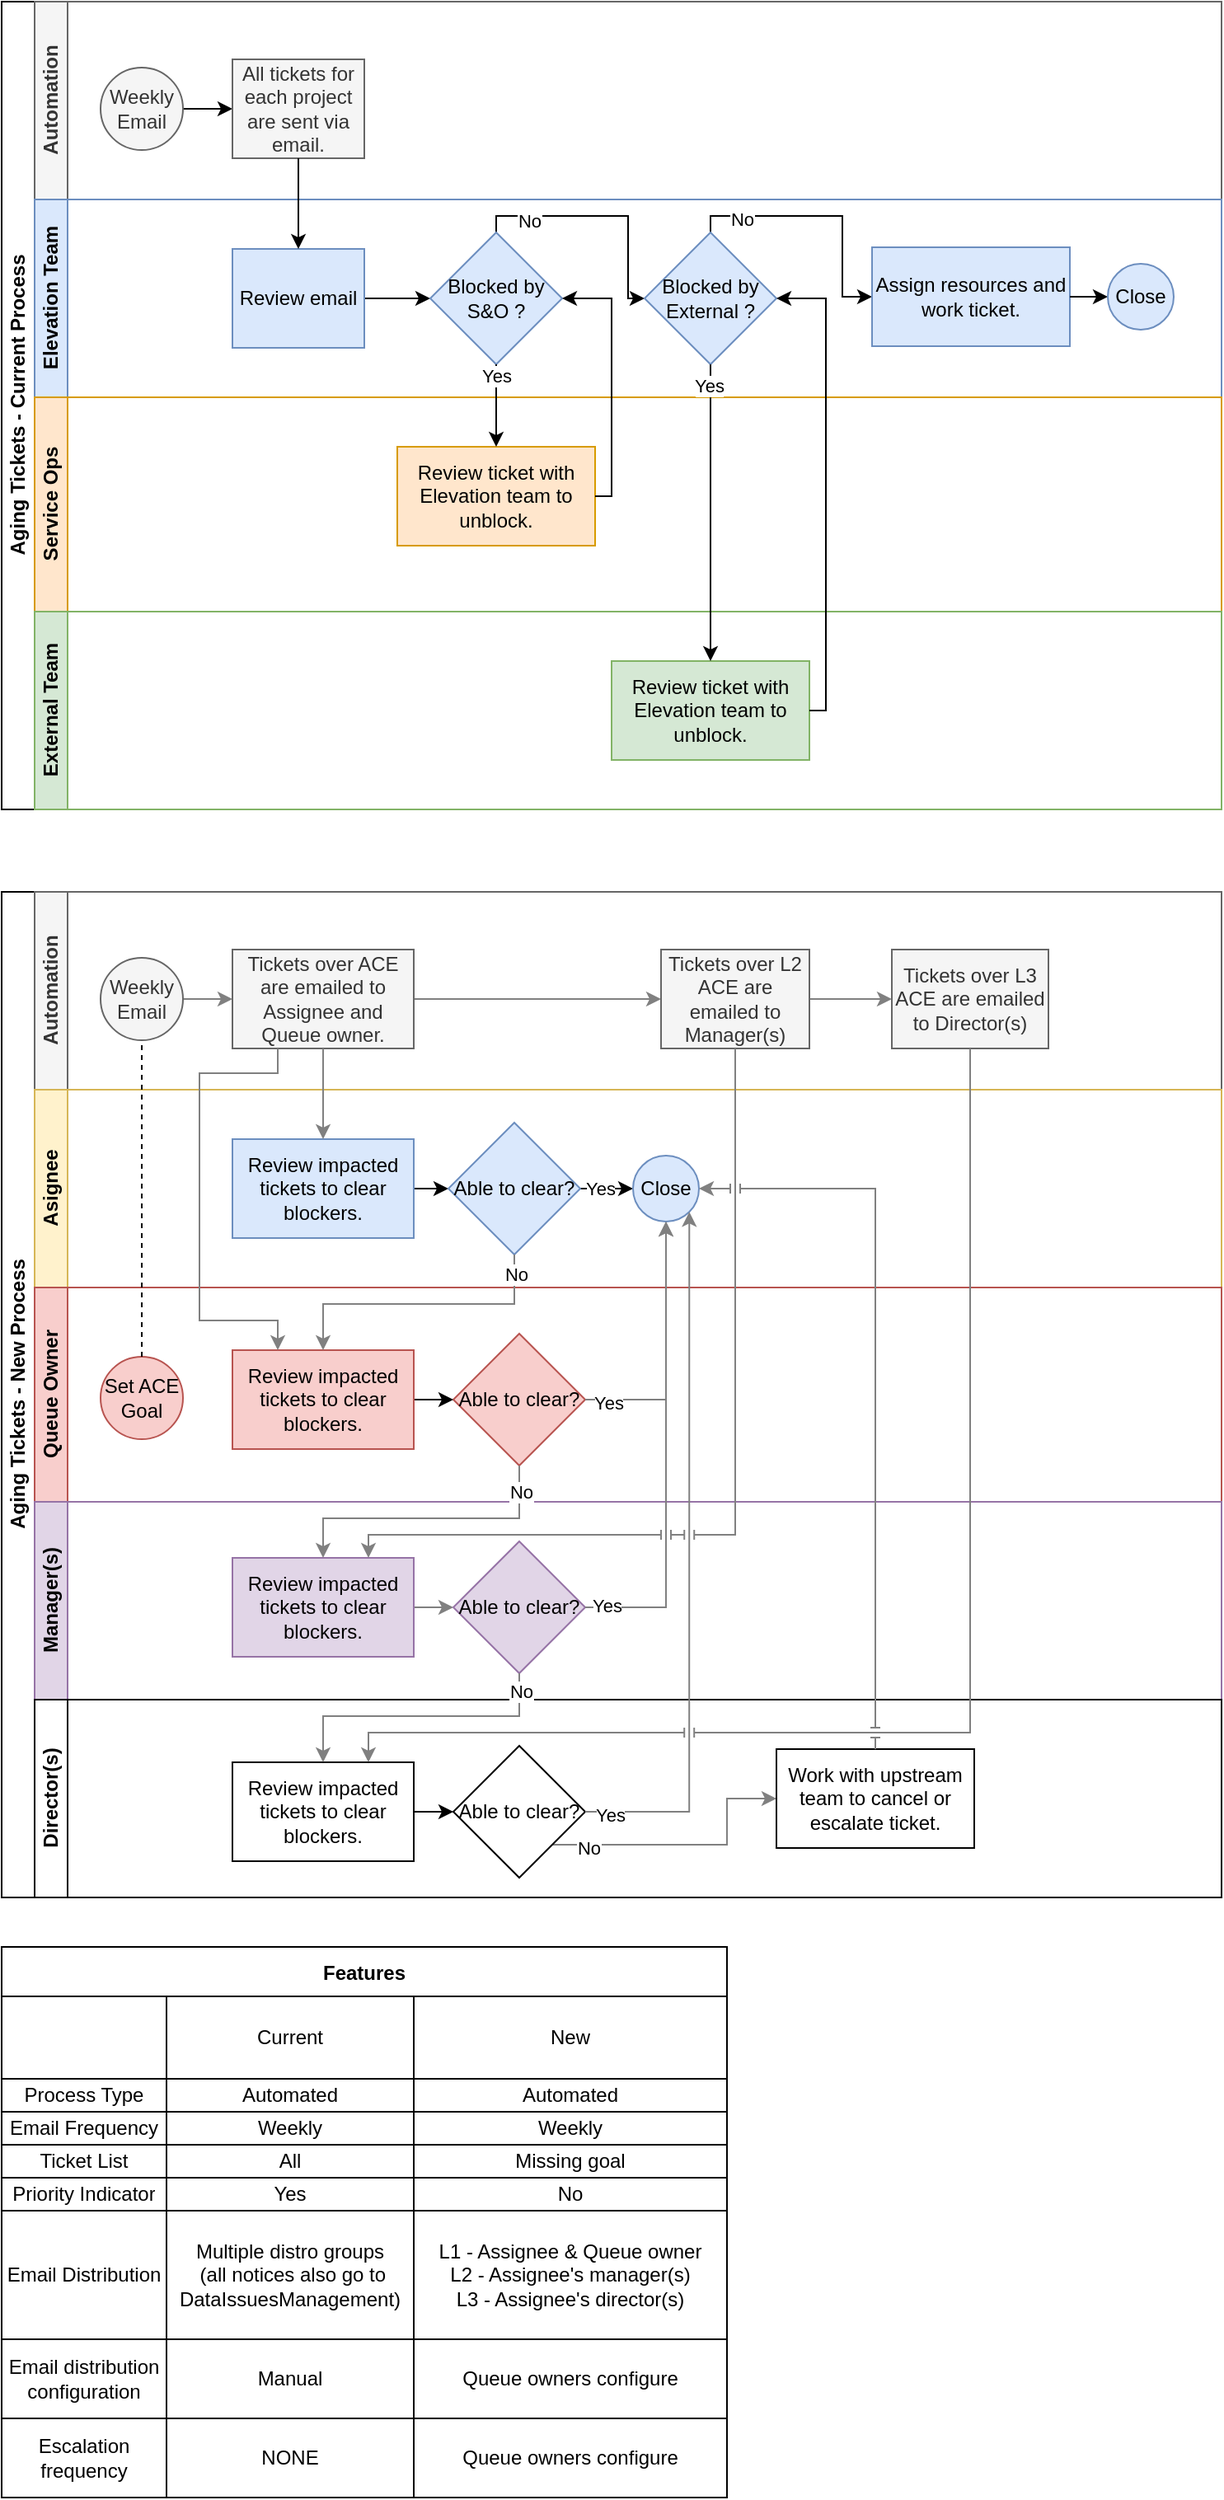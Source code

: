 <mxfile version="20.5.1" type="github">
  <diagram id="prtHgNgQTEPvFCAcTncT" name="Page-1">
    <mxGraphModel dx="1268" dy="829" grid="1" gridSize="10" guides="1" tooltips="1" connect="1" arrows="1" fold="1" page="1" pageScale="1" pageWidth="827" pageHeight="1169" math="0" shadow="0">
      <root>
        <mxCell id="0" />
        <mxCell id="1" parent="0" />
        <mxCell id="dNxyNK7c78bLwvsdeMH5-19" value="Aging Tickets - Current Process" style="swimlane;html=1;childLayout=stackLayout;resizeParent=1;resizeParentMax=0;horizontal=0;startSize=20;horizontalStack=0;" parent="1" vertex="1">
          <mxGeometry x="60" y="60" width="740" height="490" as="geometry" />
        </mxCell>
        <mxCell id="dNxyNK7c78bLwvsdeMH5-20" value="Automation" style="swimlane;html=1;startSize=20;horizontal=0;fillColor=#f5f5f5;fontColor=#333333;strokeColor=#666666;" parent="dNxyNK7c78bLwvsdeMH5-19" vertex="1">
          <mxGeometry x="20" width="720" height="120" as="geometry" />
        </mxCell>
        <mxCell id="dNxyNK7c78bLwvsdeMH5-25" value="" style="edgeStyle=orthogonalEdgeStyle;rounded=0;orthogonalLoop=1;jettySize=auto;html=1;" parent="dNxyNK7c78bLwvsdeMH5-20" source="dNxyNK7c78bLwvsdeMH5-23" target="dNxyNK7c78bLwvsdeMH5-24" edge="1">
          <mxGeometry relative="1" as="geometry" />
        </mxCell>
        <mxCell id="dNxyNK7c78bLwvsdeMH5-23" value="Weekly Email" style="ellipse;whiteSpace=wrap;html=1;fillColor=#f5f5f5;fontColor=#333333;strokeColor=#666666;" parent="dNxyNK7c78bLwvsdeMH5-20" vertex="1">
          <mxGeometry x="40" y="40" width="50" height="50" as="geometry" />
        </mxCell>
        <mxCell id="dNxyNK7c78bLwvsdeMH5-24" value="All tickets for each project are sent via email." style="rounded=0;whiteSpace=wrap;html=1;fontFamily=Helvetica;fontSize=12;fontColor=#333333;align=center;fillColor=#f5f5f5;strokeColor=#666666;" parent="dNxyNK7c78bLwvsdeMH5-20" vertex="1">
          <mxGeometry x="120" y="35" width="80" height="60" as="geometry" />
        </mxCell>
        <mxCell id="dNxyNK7c78bLwvsdeMH5-21" value="Elevation Team" style="swimlane;html=1;startSize=20;horizontal=0;fillColor=#dae8fc;strokeColor=#6c8ebf;" parent="dNxyNK7c78bLwvsdeMH5-19" vertex="1">
          <mxGeometry x="20" y="120" width="720" height="120" as="geometry" />
        </mxCell>
        <mxCell id="dNxyNK7c78bLwvsdeMH5-29" value="" style="edgeStyle=orthogonalEdgeStyle;rounded=0;orthogonalLoop=1;jettySize=auto;html=1;endArrow=classic;endFill=1;" parent="dNxyNK7c78bLwvsdeMH5-21" source="dNxyNK7c78bLwvsdeMH5-26" target="dNxyNK7c78bLwvsdeMH5-28" edge="1">
          <mxGeometry relative="1" as="geometry" />
        </mxCell>
        <mxCell id="dNxyNK7c78bLwvsdeMH5-26" value="Review email" style="rounded=0;whiteSpace=wrap;html=1;fontFamily=Helvetica;fontSize=12;align=center;fillColor=#dae8fc;strokeColor=#6c8ebf;" parent="dNxyNK7c78bLwvsdeMH5-21" vertex="1">
          <mxGeometry x="120" y="30" width="80" height="60" as="geometry" />
        </mxCell>
        <mxCell id="V2aYn66x58N84pKogv1D-10" value="" style="edgeStyle=orthogonalEdgeStyle;rounded=0;orthogonalLoop=1;jettySize=auto;html=1;exitX=0.5;exitY=0;exitDx=0;exitDy=0;entryX=0;entryY=0.5;entryDx=0;entryDy=0;" edge="1" parent="dNxyNK7c78bLwvsdeMH5-21" source="dNxyNK7c78bLwvsdeMH5-28" target="V2aYn66x58N84pKogv1D-9">
          <mxGeometry relative="1" as="geometry">
            <Array as="points">
              <mxPoint x="280" y="10" />
              <mxPoint x="360" y="10" />
              <mxPoint x="360" y="60" />
            </Array>
          </mxGeometry>
        </mxCell>
        <mxCell id="V2aYn66x58N84pKogv1D-11" value="No" style="edgeLabel;html=1;align=center;verticalAlign=middle;resizable=0;points=[];" vertex="1" connectable="0" parent="V2aYn66x58N84pKogv1D-10">
          <mxGeometry x="-0.6" y="-3" relative="1" as="geometry">
            <mxPoint as="offset" />
          </mxGeometry>
        </mxCell>
        <mxCell id="dNxyNK7c78bLwvsdeMH5-28" value="Blocked by S&amp;amp;O ?" style="rhombus;whiteSpace=wrap;html=1;fontFamily=Helvetica;fontSize=12;align=center;fillColor=#dae8fc;strokeColor=#6c8ebf;" parent="dNxyNK7c78bLwvsdeMH5-21" vertex="1">
          <mxGeometry x="240" y="20" width="80" height="80" as="geometry" />
        </mxCell>
        <mxCell id="V2aYn66x58N84pKogv1D-22" value="" style="edgeStyle=orthogonalEdgeStyle;rounded=0;orthogonalLoop=1;jettySize=auto;html=1;exitX=0.5;exitY=0;exitDx=0;exitDy=0;entryX=0;entryY=0.5;entryDx=0;entryDy=0;" edge="1" parent="dNxyNK7c78bLwvsdeMH5-21" source="V2aYn66x58N84pKogv1D-9" target="V2aYn66x58N84pKogv1D-21">
          <mxGeometry relative="1" as="geometry">
            <Array as="points">
              <mxPoint x="410" y="10" />
              <mxPoint x="490" y="10" />
              <mxPoint x="490" y="59" />
            </Array>
          </mxGeometry>
        </mxCell>
        <mxCell id="V2aYn66x58N84pKogv1D-27" value="No" style="edgeLabel;html=1;align=center;verticalAlign=middle;resizable=0;points=[];" vertex="1" connectable="0" parent="V2aYn66x58N84pKogv1D-22">
          <mxGeometry x="-0.64" y="-2" relative="1" as="geometry">
            <mxPoint as="offset" />
          </mxGeometry>
        </mxCell>
        <mxCell id="V2aYn66x58N84pKogv1D-9" value="Blocked by External ?" style="rhombus;whiteSpace=wrap;html=1;fontFamily=Helvetica;fontSize=12;align=center;fillColor=#dae8fc;strokeColor=#6c8ebf;" vertex="1" parent="dNxyNK7c78bLwvsdeMH5-21">
          <mxGeometry x="370" y="20" width="80" height="80" as="geometry" />
        </mxCell>
        <mxCell id="V2aYn66x58N84pKogv1D-21" value="Assign resources and work ticket." style="whiteSpace=wrap;html=1;fillColor=#dae8fc;strokeColor=#6c8ebf;" vertex="1" parent="dNxyNK7c78bLwvsdeMH5-21">
          <mxGeometry x="508" y="29" width="120" height="60" as="geometry" />
        </mxCell>
        <mxCell id="dNxyNK7c78bLwvsdeMH5-22" value="Service Ops" style="swimlane;html=1;startSize=20;horizontal=0;fillColor=#ffe6cc;strokeColor=#d79b00;" parent="dNxyNK7c78bLwvsdeMH5-19" vertex="1">
          <mxGeometry x="20" y="240" width="720" height="130" as="geometry" />
        </mxCell>
        <mxCell id="V2aYn66x58N84pKogv1D-6" value="Review ticket with Elevation team to unblock." style="whiteSpace=wrap;html=1;fillColor=#ffe6cc;strokeColor=#d79b00;" vertex="1" parent="dNxyNK7c78bLwvsdeMH5-22">
          <mxGeometry x="220" y="30" width="120" height="60" as="geometry" />
        </mxCell>
        <mxCell id="V2aYn66x58N84pKogv1D-12" value="External Team" style="swimlane;html=1;startSize=20;horizontal=0;fillColor=#d5e8d4;strokeColor=#82b366;" vertex="1" parent="dNxyNK7c78bLwvsdeMH5-19">
          <mxGeometry x="20" y="370" width="720" height="120" as="geometry" />
        </mxCell>
        <mxCell id="V2aYn66x58N84pKogv1D-14" value="Review ticket with Elevation team to unblock." style="whiteSpace=wrap;html=1;fillColor=#d5e8d4;strokeColor=#82b366;" vertex="1" parent="V2aYn66x58N84pKogv1D-12">
          <mxGeometry x="350" y="30" width="120" height="60" as="geometry" />
        </mxCell>
        <mxCell id="V2aYn66x58N84pKogv1D-7" value="Yes" style="edgeStyle=orthogonalEdgeStyle;rounded=0;orthogonalLoop=1;jettySize=auto;html=1;" edge="1" parent="dNxyNK7c78bLwvsdeMH5-19" source="dNxyNK7c78bLwvsdeMH5-28" target="V2aYn66x58N84pKogv1D-6">
          <mxGeometry x="-0.714" relative="1" as="geometry">
            <mxPoint as="offset" />
          </mxGeometry>
        </mxCell>
        <mxCell id="V2aYn66x58N84pKogv1D-15" value="" style="edgeStyle=orthogonalEdgeStyle;rounded=0;orthogonalLoop=1;jettySize=auto;html=1;" edge="1" parent="dNxyNK7c78bLwvsdeMH5-19" source="V2aYn66x58N84pKogv1D-9" target="V2aYn66x58N84pKogv1D-14">
          <mxGeometry relative="1" as="geometry" />
        </mxCell>
        <mxCell id="V2aYn66x58N84pKogv1D-20" value="Yes" style="edgeLabel;html=1;align=center;verticalAlign=middle;resizable=0;points=[];" vertex="1" connectable="0" parent="V2aYn66x58N84pKogv1D-15">
          <mxGeometry x="-0.861" y="-1" relative="1" as="geometry">
            <mxPoint as="offset" />
          </mxGeometry>
        </mxCell>
        <mxCell id="V2aYn66x58N84pKogv1D-18" style="edgeStyle=orthogonalEdgeStyle;rounded=0;orthogonalLoop=1;jettySize=auto;html=1;entryX=1;entryY=0.5;entryDx=0;entryDy=0;" edge="1" parent="dNxyNK7c78bLwvsdeMH5-19" source="V2aYn66x58N84pKogv1D-14" target="V2aYn66x58N84pKogv1D-9">
          <mxGeometry relative="1" as="geometry">
            <Array as="points">
              <mxPoint x="500" y="430" />
              <mxPoint x="500" y="180" />
            </Array>
          </mxGeometry>
        </mxCell>
        <mxCell id="V2aYn66x58N84pKogv1D-19" style="edgeStyle=orthogonalEdgeStyle;rounded=0;orthogonalLoop=1;jettySize=auto;html=1;entryX=1;entryY=0.5;entryDx=0;entryDy=0;" edge="1" parent="dNxyNK7c78bLwvsdeMH5-19" source="V2aYn66x58N84pKogv1D-6" target="dNxyNK7c78bLwvsdeMH5-28">
          <mxGeometry relative="1" as="geometry">
            <Array as="points">
              <mxPoint x="370" y="300" />
              <mxPoint x="370" y="180" />
            </Array>
          </mxGeometry>
        </mxCell>
        <mxCell id="V2aYn66x58N84pKogv1D-26" style="edgeStyle=orthogonalEdgeStyle;rounded=0;orthogonalLoop=1;jettySize=auto;html=1;entryX=0.5;entryY=0;entryDx=0;entryDy=0;" edge="1" parent="dNxyNK7c78bLwvsdeMH5-19" source="dNxyNK7c78bLwvsdeMH5-24" target="dNxyNK7c78bLwvsdeMH5-26">
          <mxGeometry relative="1" as="geometry" />
        </mxCell>
        <mxCell id="V2aYn66x58N84pKogv1D-24" value="" style="edgeStyle=orthogonalEdgeStyle;rounded=0;orthogonalLoop=1;jettySize=auto;html=1;entryX=0;entryY=0.5;entryDx=0;entryDy=0;" edge="1" parent="1" source="V2aYn66x58N84pKogv1D-21" target="dNxyNK7c78bLwvsdeMH5-32">
          <mxGeometry relative="1" as="geometry">
            <mxPoint x="750" y="230" as="targetPoint" />
          </mxGeometry>
        </mxCell>
        <mxCell id="dNxyNK7c78bLwvsdeMH5-32" value="Close" style="ellipse;whiteSpace=wrap;html=1;fillColor=#dae8fc;strokeColor=#6c8ebf;" parent="1" vertex="1">
          <mxGeometry x="731" y="219" width="40" height="40" as="geometry" />
        </mxCell>
        <mxCell id="V2aYn66x58N84pKogv1D-39" value="Features" style="shape=table;startSize=30;container=1;collapsible=0;childLayout=tableLayout;fontStyle=1;align=center;" vertex="1" parent="1">
          <mxGeometry x="60" y="1240" width="440" height="334" as="geometry" />
        </mxCell>
        <mxCell id="V2aYn66x58N84pKogv1D-40" value="" style="shape=tableRow;horizontal=0;startSize=0;swimlaneHead=0;swimlaneBody=0;top=0;left=0;bottom=0;right=0;collapsible=0;dropTarget=0;fillColor=none;points=[[0,0.5],[1,0.5]];portConstraint=eastwest;" vertex="1" parent="V2aYn66x58N84pKogv1D-39">
          <mxGeometry y="30" width="440" height="50" as="geometry" />
        </mxCell>
        <mxCell id="V2aYn66x58N84pKogv1D-41" value="" style="shape=partialRectangle;html=1;whiteSpace=wrap;connectable=0;fillColor=none;top=0;left=0;bottom=0;right=0;overflow=hidden;" vertex="1" parent="V2aYn66x58N84pKogv1D-40">
          <mxGeometry width="100" height="50" as="geometry">
            <mxRectangle width="100" height="50" as="alternateBounds" />
          </mxGeometry>
        </mxCell>
        <mxCell id="V2aYn66x58N84pKogv1D-42" value="Current" style="shape=partialRectangle;html=1;whiteSpace=wrap;connectable=0;fillColor=none;top=0;left=0;bottom=0;right=0;overflow=hidden;" vertex="1" parent="V2aYn66x58N84pKogv1D-40">
          <mxGeometry x="100" width="150" height="50" as="geometry">
            <mxRectangle width="150" height="50" as="alternateBounds" />
          </mxGeometry>
        </mxCell>
        <mxCell id="V2aYn66x58N84pKogv1D-43" value="New" style="shape=partialRectangle;html=1;whiteSpace=wrap;connectable=0;fillColor=none;top=0;left=0;bottom=0;right=0;overflow=hidden;" vertex="1" parent="V2aYn66x58N84pKogv1D-40">
          <mxGeometry x="250" width="190" height="50" as="geometry">
            <mxRectangle width="190" height="50" as="alternateBounds" />
          </mxGeometry>
        </mxCell>
        <mxCell id="V2aYn66x58N84pKogv1D-70" style="shape=tableRow;horizontal=0;startSize=0;swimlaneHead=0;swimlaneBody=0;top=0;left=0;bottom=0;right=0;collapsible=0;dropTarget=0;fillColor=none;points=[[0,0.5],[1,0.5]];portConstraint=eastwest;" vertex="1" parent="V2aYn66x58N84pKogv1D-39">
          <mxGeometry y="80" width="440" height="20" as="geometry" />
        </mxCell>
        <mxCell id="V2aYn66x58N84pKogv1D-71" value="Process Type" style="shape=partialRectangle;html=1;whiteSpace=wrap;connectable=0;fillColor=none;top=0;left=0;bottom=0;right=0;overflow=hidden;" vertex="1" parent="V2aYn66x58N84pKogv1D-70">
          <mxGeometry width="100" height="20" as="geometry">
            <mxRectangle width="100" height="20" as="alternateBounds" />
          </mxGeometry>
        </mxCell>
        <mxCell id="V2aYn66x58N84pKogv1D-72" value="Automated" style="shape=partialRectangle;html=1;whiteSpace=wrap;connectable=0;fillColor=none;top=0;left=0;bottom=0;right=0;overflow=hidden;" vertex="1" parent="V2aYn66x58N84pKogv1D-70">
          <mxGeometry x="100" width="150" height="20" as="geometry">
            <mxRectangle width="150" height="20" as="alternateBounds" />
          </mxGeometry>
        </mxCell>
        <mxCell id="V2aYn66x58N84pKogv1D-73" value="Automated" style="shape=partialRectangle;html=1;whiteSpace=wrap;connectable=0;fillColor=none;top=0;left=0;bottom=0;right=0;overflow=hidden;" vertex="1" parent="V2aYn66x58N84pKogv1D-70">
          <mxGeometry x="250" width="190" height="20" as="geometry">
            <mxRectangle width="190" height="20" as="alternateBounds" />
          </mxGeometry>
        </mxCell>
        <mxCell id="V2aYn66x58N84pKogv1D-44" value="" style="shape=tableRow;horizontal=0;startSize=0;swimlaneHead=0;swimlaneBody=0;top=0;left=0;bottom=0;right=0;collapsible=0;dropTarget=0;fillColor=none;points=[[0,0.5],[1,0.5]];portConstraint=eastwest;" vertex="1" parent="V2aYn66x58N84pKogv1D-39">
          <mxGeometry y="100" width="440" height="20" as="geometry" />
        </mxCell>
        <mxCell id="V2aYn66x58N84pKogv1D-45" value="Email Frequency" style="shape=partialRectangle;html=1;whiteSpace=wrap;connectable=0;fillColor=none;top=0;left=0;bottom=0;right=0;overflow=hidden;" vertex="1" parent="V2aYn66x58N84pKogv1D-44">
          <mxGeometry width="100" height="20" as="geometry">
            <mxRectangle width="100" height="20" as="alternateBounds" />
          </mxGeometry>
        </mxCell>
        <mxCell id="V2aYn66x58N84pKogv1D-46" value="Weekly" style="shape=partialRectangle;html=1;whiteSpace=wrap;connectable=0;fillColor=none;top=0;left=0;bottom=0;right=0;overflow=hidden;" vertex="1" parent="V2aYn66x58N84pKogv1D-44">
          <mxGeometry x="100" width="150" height="20" as="geometry">
            <mxRectangle width="150" height="20" as="alternateBounds" />
          </mxGeometry>
        </mxCell>
        <mxCell id="V2aYn66x58N84pKogv1D-47" value="Weekly" style="shape=partialRectangle;html=1;whiteSpace=wrap;connectable=0;fillColor=none;top=0;left=0;bottom=0;right=0;overflow=hidden;" vertex="1" parent="V2aYn66x58N84pKogv1D-44">
          <mxGeometry x="250" width="190" height="20" as="geometry">
            <mxRectangle width="190" height="20" as="alternateBounds" />
          </mxGeometry>
        </mxCell>
        <mxCell id="V2aYn66x58N84pKogv1D-66" style="shape=tableRow;horizontal=0;startSize=0;swimlaneHead=0;swimlaneBody=0;top=0;left=0;bottom=0;right=0;collapsible=0;dropTarget=0;fillColor=none;points=[[0,0.5],[1,0.5]];portConstraint=eastwest;" vertex="1" parent="V2aYn66x58N84pKogv1D-39">
          <mxGeometry y="120" width="440" height="20" as="geometry" />
        </mxCell>
        <mxCell id="V2aYn66x58N84pKogv1D-67" value="Ticket List" style="shape=partialRectangle;html=1;whiteSpace=wrap;connectable=0;fillColor=none;top=0;left=0;bottom=0;right=0;overflow=hidden;" vertex="1" parent="V2aYn66x58N84pKogv1D-66">
          <mxGeometry width="100" height="20" as="geometry">
            <mxRectangle width="100" height="20" as="alternateBounds" />
          </mxGeometry>
        </mxCell>
        <mxCell id="V2aYn66x58N84pKogv1D-68" value="All" style="shape=partialRectangle;html=1;whiteSpace=wrap;connectable=0;fillColor=none;top=0;left=0;bottom=0;right=0;overflow=hidden;" vertex="1" parent="V2aYn66x58N84pKogv1D-66">
          <mxGeometry x="100" width="150" height="20" as="geometry">
            <mxRectangle width="150" height="20" as="alternateBounds" />
          </mxGeometry>
        </mxCell>
        <mxCell id="V2aYn66x58N84pKogv1D-69" value="Missing goal" style="shape=partialRectangle;html=1;whiteSpace=wrap;connectable=0;fillColor=none;top=0;left=0;bottom=0;right=0;overflow=hidden;" vertex="1" parent="V2aYn66x58N84pKogv1D-66">
          <mxGeometry x="250" width="190" height="20" as="geometry">
            <mxRectangle width="190" height="20" as="alternateBounds" />
          </mxGeometry>
        </mxCell>
        <mxCell id="V2aYn66x58N84pKogv1D-48" value="" style="shape=tableRow;horizontal=0;startSize=0;swimlaneHead=0;swimlaneBody=0;top=0;left=0;bottom=0;right=0;collapsible=0;dropTarget=0;fillColor=none;points=[[0,0.5],[1,0.5]];portConstraint=eastwest;" vertex="1" parent="V2aYn66x58N84pKogv1D-39">
          <mxGeometry y="140" width="440" height="20" as="geometry" />
        </mxCell>
        <mxCell id="V2aYn66x58N84pKogv1D-49" value="Priority Indicator" style="shape=partialRectangle;html=1;whiteSpace=wrap;connectable=0;fillColor=none;top=0;left=0;bottom=0;right=0;overflow=hidden;" vertex="1" parent="V2aYn66x58N84pKogv1D-48">
          <mxGeometry width="100" height="20" as="geometry">
            <mxRectangle width="100" height="20" as="alternateBounds" />
          </mxGeometry>
        </mxCell>
        <mxCell id="V2aYn66x58N84pKogv1D-50" value="Yes" style="shape=partialRectangle;html=1;whiteSpace=wrap;connectable=0;fillColor=none;top=0;left=0;bottom=0;right=0;overflow=hidden;" vertex="1" parent="V2aYn66x58N84pKogv1D-48">
          <mxGeometry x="100" width="150" height="20" as="geometry">
            <mxRectangle width="150" height="20" as="alternateBounds" />
          </mxGeometry>
        </mxCell>
        <mxCell id="V2aYn66x58N84pKogv1D-51" value="No" style="shape=partialRectangle;html=1;whiteSpace=wrap;connectable=0;fillColor=none;top=0;left=0;bottom=0;right=0;overflow=hidden;" vertex="1" parent="V2aYn66x58N84pKogv1D-48">
          <mxGeometry x="250" width="190" height="20" as="geometry">
            <mxRectangle width="190" height="20" as="alternateBounds" />
          </mxGeometry>
        </mxCell>
        <mxCell id="V2aYn66x58N84pKogv1D-74" style="shape=tableRow;horizontal=0;startSize=0;swimlaneHead=0;swimlaneBody=0;top=0;left=0;bottom=0;right=0;collapsible=0;dropTarget=0;fillColor=none;points=[[0,0.5],[1,0.5]];portConstraint=eastwest;" vertex="1" parent="V2aYn66x58N84pKogv1D-39">
          <mxGeometry y="160" width="440" height="78" as="geometry" />
        </mxCell>
        <mxCell id="V2aYn66x58N84pKogv1D-75" value="Email Distribution" style="shape=partialRectangle;html=1;whiteSpace=wrap;connectable=0;fillColor=none;top=0;left=0;bottom=0;right=0;overflow=hidden;" vertex="1" parent="V2aYn66x58N84pKogv1D-74">
          <mxGeometry width="100" height="78" as="geometry">
            <mxRectangle width="100" height="78" as="alternateBounds" />
          </mxGeometry>
        </mxCell>
        <mxCell id="V2aYn66x58N84pKogv1D-76" value="Multiple distro groups&lt;br&gt;&amp;nbsp;(all notices also go to DataIssuesManagement)" style="shape=partialRectangle;html=1;whiteSpace=wrap;connectable=0;fillColor=none;top=0;left=0;bottom=0;right=0;overflow=hidden;" vertex="1" parent="V2aYn66x58N84pKogv1D-74">
          <mxGeometry x="100" width="150" height="78" as="geometry">
            <mxRectangle width="150" height="78" as="alternateBounds" />
          </mxGeometry>
        </mxCell>
        <mxCell id="V2aYn66x58N84pKogv1D-77" value="L1 - Assignee &amp;amp; Queue owner&lt;br&gt;L2 - Assignee&#39;s manager(s)&lt;br&gt;L3 - Assignee&#39;s director(s)" style="shape=partialRectangle;html=1;whiteSpace=wrap;connectable=0;fillColor=none;top=0;left=0;bottom=0;right=0;overflow=hidden;" vertex="1" parent="V2aYn66x58N84pKogv1D-74">
          <mxGeometry x="250" width="190" height="78" as="geometry">
            <mxRectangle width="190" height="78" as="alternateBounds" />
          </mxGeometry>
        </mxCell>
        <mxCell id="V2aYn66x58N84pKogv1D-78" style="shape=tableRow;horizontal=0;startSize=0;swimlaneHead=0;swimlaneBody=0;top=0;left=0;bottom=0;right=0;collapsible=0;dropTarget=0;fillColor=none;points=[[0,0.5],[1,0.5]];portConstraint=eastwest;" vertex="1" parent="V2aYn66x58N84pKogv1D-39">
          <mxGeometry y="238" width="440" height="48" as="geometry" />
        </mxCell>
        <mxCell id="V2aYn66x58N84pKogv1D-79" value="Email distribution configuration" style="shape=partialRectangle;html=1;whiteSpace=wrap;connectable=0;fillColor=none;top=0;left=0;bottom=0;right=0;overflow=hidden;" vertex="1" parent="V2aYn66x58N84pKogv1D-78">
          <mxGeometry width="100" height="48" as="geometry">
            <mxRectangle width="100" height="48" as="alternateBounds" />
          </mxGeometry>
        </mxCell>
        <mxCell id="V2aYn66x58N84pKogv1D-80" value="Manual" style="shape=partialRectangle;html=1;whiteSpace=wrap;connectable=0;fillColor=none;top=0;left=0;bottom=0;right=0;overflow=hidden;" vertex="1" parent="V2aYn66x58N84pKogv1D-78">
          <mxGeometry x="100" width="150" height="48" as="geometry">
            <mxRectangle width="150" height="48" as="alternateBounds" />
          </mxGeometry>
        </mxCell>
        <mxCell id="V2aYn66x58N84pKogv1D-81" value="Queue owners configure" style="shape=partialRectangle;html=1;whiteSpace=wrap;connectable=0;fillColor=none;top=0;left=0;bottom=0;right=0;overflow=hidden;" vertex="1" parent="V2aYn66x58N84pKogv1D-78">
          <mxGeometry x="250" width="190" height="48" as="geometry">
            <mxRectangle width="190" height="48" as="alternateBounds" />
          </mxGeometry>
        </mxCell>
        <mxCell id="V2aYn66x58N84pKogv1D-161" style="shape=tableRow;horizontal=0;startSize=0;swimlaneHead=0;swimlaneBody=0;top=0;left=0;bottom=0;right=0;collapsible=0;dropTarget=0;fillColor=none;points=[[0,0.5],[1,0.5]];portConstraint=eastwest;" vertex="1" parent="V2aYn66x58N84pKogv1D-39">
          <mxGeometry y="286" width="440" height="48" as="geometry" />
        </mxCell>
        <mxCell id="V2aYn66x58N84pKogv1D-162" value="Escalation frequency" style="shape=partialRectangle;html=1;whiteSpace=wrap;connectable=0;fillColor=none;top=0;left=0;bottom=0;right=0;overflow=hidden;" vertex="1" parent="V2aYn66x58N84pKogv1D-161">
          <mxGeometry width="100" height="48" as="geometry">
            <mxRectangle width="100" height="48" as="alternateBounds" />
          </mxGeometry>
        </mxCell>
        <mxCell id="V2aYn66x58N84pKogv1D-163" value="NONE" style="shape=partialRectangle;html=1;whiteSpace=wrap;connectable=0;fillColor=none;top=0;left=0;bottom=0;right=0;overflow=hidden;" vertex="1" parent="V2aYn66x58N84pKogv1D-161">
          <mxGeometry x="100" width="150" height="48" as="geometry">
            <mxRectangle width="150" height="48" as="alternateBounds" />
          </mxGeometry>
        </mxCell>
        <mxCell id="V2aYn66x58N84pKogv1D-164" value="Queue owners configure" style="shape=partialRectangle;html=1;whiteSpace=wrap;connectable=0;fillColor=none;top=0;left=0;bottom=0;right=0;overflow=hidden;" vertex="1" parent="V2aYn66x58N84pKogv1D-161">
          <mxGeometry x="250" width="190" height="48" as="geometry">
            <mxRectangle width="190" height="48" as="alternateBounds" />
          </mxGeometry>
        </mxCell>
        <mxCell id="V2aYn66x58N84pKogv1D-82" value="Aging Tickets - New Process" style="swimlane;html=1;childLayout=stackLayout;resizeParent=1;resizeParentMax=0;horizontal=0;startSize=20;horizontalStack=0;" vertex="1" parent="1">
          <mxGeometry x="60" y="600" width="740" height="610" as="geometry" />
        </mxCell>
        <mxCell id="V2aYn66x58N84pKogv1D-83" value="Automation" style="swimlane;html=1;startSize=20;horizontal=0;fillColor=#f5f5f5;fontColor=#333333;strokeColor=#666666;" vertex="1" parent="V2aYn66x58N84pKogv1D-82">
          <mxGeometry x="20" width="720" height="120" as="geometry" />
        </mxCell>
        <mxCell id="V2aYn66x58N84pKogv1D-84" value="" style="edgeStyle=orthogonalEdgeStyle;rounded=0;orthogonalLoop=1;jettySize=auto;html=1;strokeColor=#808080;" edge="1" parent="V2aYn66x58N84pKogv1D-83" source="V2aYn66x58N84pKogv1D-85" target="V2aYn66x58N84pKogv1D-86">
          <mxGeometry relative="1" as="geometry" />
        </mxCell>
        <mxCell id="V2aYn66x58N84pKogv1D-85" value="Weekly Email" style="ellipse;whiteSpace=wrap;html=1;fillColor=#f5f5f5;fontColor=#333333;strokeColor=#666666;" vertex="1" parent="V2aYn66x58N84pKogv1D-83">
          <mxGeometry x="40" y="40" width="50" height="50" as="geometry" />
        </mxCell>
        <mxCell id="V2aYn66x58N84pKogv1D-114" value="" style="edgeStyle=orthogonalEdgeStyle;rounded=0;orthogonalLoop=1;jettySize=auto;html=1;endArrow=classic;endFill=1;strokeColor=#808080;" edge="1" parent="V2aYn66x58N84pKogv1D-83" source="V2aYn66x58N84pKogv1D-86" target="V2aYn66x58N84pKogv1D-113">
          <mxGeometry relative="1" as="geometry" />
        </mxCell>
        <mxCell id="V2aYn66x58N84pKogv1D-86" value="Tickets over ACE are emailed to Assignee and Queue owner." style="rounded=0;whiteSpace=wrap;html=1;fontFamily=Helvetica;fontSize=12;fontColor=#333333;align=center;fillColor=#f5f5f5;strokeColor=#666666;" vertex="1" parent="V2aYn66x58N84pKogv1D-83">
          <mxGeometry x="120" y="35" width="110" height="60" as="geometry" />
        </mxCell>
        <mxCell id="V2aYn66x58N84pKogv1D-116" value="" style="edgeStyle=orthogonalEdgeStyle;rounded=0;orthogonalLoop=1;jettySize=auto;html=1;endArrow=classic;endFill=1;strokeColor=#808080;" edge="1" parent="V2aYn66x58N84pKogv1D-83" source="V2aYn66x58N84pKogv1D-113" target="V2aYn66x58N84pKogv1D-115">
          <mxGeometry relative="1" as="geometry" />
        </mxCell>
        <mxCell id="V2aYn66x58N84pKogv1D-113" value="Tickets over L2 ACE are emailed to Manager(s)" style="whiteSpace=wrap;html=1;fillColor=#f5f5f5;strokeColor=#666666;fontColor=#333333;rounded=0;" vertex="1" parent="V2aYn66x58N84pKogv1D-83">
          <mxGeometry x="380" y="35" width="90" height="60" as="geometry" />
        </mxCell>
        <mxCell id="V2aYn66x58N84pKogv1D-115" value="Tickets over L3 ACE are emailed to Director(s)" style="whiteSpace=wrap;html=1;fillColor=#f5f5f5;strokeColor=#666666;fontColor=#333333;rounded=0;" vertex="1" parent="V2aYn66x58N84pKogv1D-83">
          <mxGeometry x="520" y="35" width="95" height="60" as="geometry" />
        </mxCell>
        <mxCell id="V2aYn66x58N84pKogv1D-87" value="Asignee" style="swimlane;html=1;startSize=20;horizontal=0;fillColor=#fff2cc;strokeColor=#d6b656;" vertex="1" parent="V2aYn66x58N84pKogv1D-82">
          <mxGeometry x="20" y="120" width="720" height="120" as="geometry" />
        </mxCell>
        <mxCell id="V2aYn66x58N84pKogv1D-88" value="" style="edgeStyle=orthogonalEdgeStyle;rounded=0;orthogonalLoop=1;jettySize=auto;html=1;endArrow=classic;endFill=1;" edge="1" parent="V2aYn66x58N84pKogv1D-87" source="V2aYn66x58N84pKogv1D-89" target="V2aYn66x58N84pKogv1D-92">
          <mxGeometry relative="1" as="geometry" />
        </mxCell>
        <mxCell id="V2aYn66x58N84pKogv1D-89" value="Review impacted tickets to clear blockers." style="rounded=0;whiteSpace=wrap;html=1;fontFamily=Helvetica;fontSize=12;align=center;fillColor=#dae8fc;strokeColor=#6c8ebf;" vertex="1" parent="V2aYn66x58N84pKogv1D-87">
          <mxGeometry x="120" y="30" width="110" height="60" as="geometry" />
        </mxCell>
        <mxCell id="V2aYn66x58N84pKogv1D-117" value="Yes" style="edgeStyle=orthogonalEdgeStyle;rounded=0;orthogonalLoop=1;jettySize=auto;html=1;endArrow=classic;endFill=1;entryX=0;entryY=0.5;entryDx=0;entryDy=0;" edge="1" parent="V2aYn66x58N84pKogv1D-87" source="V2aYn66x58N84pKogv1D-92" target="V2aYn66x58N84pKogv1D-118">
          <mxGeometry x="-0.5" relative="1" as="geometry">
            <mxPoint x="370" y="60" as="targetPoint" />
            <mxPoint as="offset" />
          </mxGeometry>
        </mxCell>
        <mxCell id="V2aYn66x58N84pKogv1D-92" value="Able to clear?" style="rhombus;whiteSpace=wrap;html=1;fontFamily=Helvetica;fontSize=12;align=center;fillColor=#dae8fc;strokeColor=#6c8ebf;" vertex="1" parent="V2aYn66x58N84pKogv1D-87">
          <mxGeometry x="251" y="20" width="80" height="80" as="geometry" />
        </mxCell>
        <mxCell id="V2aYn66x58N84pKogv1D-118" value="Close" style="ellipse;whiteSpace=wrap;html=1;fillColor=#dae8fc;strokeColor=#6c8ebf;" vertex="1" parent="V2aYn66x58N84pKogv1D-87">
          <mxGeometry x="363" y="40" width="40" height="40" as="geometry" />
        </mxCell>
        <mxCell id="V2aYn66x58N84pKogv1D-97" value="Queue Owner" style="swimlane;html=1;startSize=20;horizontal=0;fillColor=#f8cecc;strokeColor=#b85450;" vertex="1" parent="V2aYn66x58N84pKogv1D-82">
          <mxGeometry x="20" y="240" width="720" height="130" as="geometry" />
        </mxCell>
        <mxCell id="V2aYn66x58N84pKogv1D-111" value="Set ACE Goal" style="ellipse;whiteSpace=wrap;html=1;fillColor=#f8cecc;strokeColor=#b85450;" vertex="1" parent="V2aYn66x58N84pKogv1D-97">
          <mxGeometry x="40" y="42" width="50" height="50" as="geometry" />
        </mxCell>
        <mxCell id="V2aYn66x58N84pKogv1D-121" value="Able to clear?" style="rhombus;whiteSpace=wrap;html=1;fontFamily=Helvetica;fontSize=12;align=center;fillColor=#f8cecc;strokeColor=#b85450;" vertex="1" parent="V2aYn66x58N84pKogv1D-97">
          <mxGeometry x="254" y="28" width="80" height="80" as="geometry" />
        </mxCell>
        <mxCell id="V2aYn66x58N84pKogv1D-133" value="" style="edgeStyle=orthogonalEdgeStyle;rounded=0;jumpStyle=line;orthogonalLoop=1;jettySize=auto;html=1;endArrow=classic;endFill=1;" edge="1" parent="V2aYn66x58N84pKogv1D-97" source="V2aYn66x58N84pKogv1D-128" target="V2aYn66x58N84pKogv1D-121">
          <mxGeometry relative="1" as="geometry" />
        </mxCell>
        <mxCell id="V2aYn66x58N84pKogv1D-128" value="Review impacted tickets to clear blockers." style="rounded=0;whiteSpace=wrap;html=1;fontFamily=Helvetica;fontSize=12;align=center;fillColor=#f8cecc;strokeColor=#b85450;" vertex="1" parent="V2aYn66x58N84pKogv1D-97">
          <mxGeometry x="120" y="38" width="110" height="60" as="geometry" />
        </mxCell>
        <mxCell id="V2aYn66x58N84pKogv1D-99" value="Manager(s)" style="swimlane;html=1;startSize=20;horizontal=0;fillColor=#e1d5e7;strokeColor=#9673a6;" vertex="1" parent="V2aYn66x58N84pKogv1D-82">
          <mxGeometry x="20" y="370" width="720" height="120" as="geometry" />
        </mxCell>
        <mxCell id="V2aYn66x58N84pKogv1D-140" value="" style="edgeStyle=orthogonalEdgeStyle;rounded=0;jumpStyle=line;orthogonalLoop=1;jettySize=auto;html=1;endArrow=classic;endFill=1;strokeColor=#808080;" edge="1" parent="V2aYn66x58N84pKogv1D-99" source="V2aYn66x58N84pKogv1D-136" target="V2aYn66x58N84pKogv1D-137">
          <mxGeometry relative="1" as="geometry" />
        </mxCell>
        <mxCell id="V2aYn66x58N84pKogv1D-136" value="Review impacted tickets to clear blockers." style="rounded=0;whiteSpace=wrap;html=1;fontFamily=Helvetica;fontSize=12;align=center;fillColor=#e1d5e7;strokeColor=#9673a6;" vertex="1" parent="V2aYn66x58N84pKogv1D-99">
          <mxGeometry x="120" y="34" width="110" height="60" as="geometry" />
        </mxCell>
        <mxCell id="V2aYn66x58N84pKogv1D-137" value="Able to clear?" style="rhombus;whiteSpace=wrap;html=1;fontFamily=Helvetica;fontSize=12;align=center;fillColor=#e1d5e7;strokeColor=#9673a6;" vertex="1" parent="V2aYn66x58N84pKogv1D-99">
          <mxGeometry x="254" y="24" width="80" height="80" as="geometry" />
        </mxCell>
        <mxCell id="V2aYn66x58N84pKogv1D-107" value="Director(s)" style="swimlane;html=1;startSize=20;horizontal=0;" vertex="1" parent="V2aYn66x58N84pKogv1D-82">
          <mxGeometry x="20" y="490" width="720" height="120" as="geometry" />
        </mxCell>
        <mxCell id="V2aYn66x58N84pKogv1D-148" value="" style="edgeStyle=orthogonalEdgeStyle;rounded=0;jumpStyle=line;orthogonalLoop=1;jettySize=auto;html=1;endArrow=classic;endFill=1;" edge="1" parent="V2aYn66x58N84pKogv1D-107" source="V2aYn66x58N84pKogv1D-143" target="V2aYn66x58N84pKogv1D-144">
          <mxGeometry relative="1" as="geometry" />
        </mxCell>
        <mxCell id="V2aYn66x58N84pKogv1D-143" value="Review impacted tickets to clear blockers." style="rounded=0;whiteSpace=wrap;html=1;fontFamily=Helvetica;fontSize=12;align=center;" vertex="1" parent="V2aYn66x58N84pKogv1D-107">
          <mxGeometry x="120" y="38" width="110" height="60" as="geometry" />
        </mxCell>
        <mxCell id="V2aYn66x58N84pKogv1D-158" style="edgeStyle=orthogonalEdgeStyle;rounded=0;jumpStyle=line;orthogonalLoop=1;jettySize=auto;html=1;exitX=1;exitY=1;exitDx=0;exitDy=0;entryX=0;entryY=0.5;entryDx=0;entryDy=0;endArrow=classic;endFill=1;strokeColor=#808080;" edge="1" parent="V2aYn66x58N84pKogv1D-107" source="V2aYn66x58N84pKogv1D-144" target="V2aYn66x58N84pKogv1D-156">
          <mxGeometry relative="1" as="geometry">
            <Array as="points">
              <mxPoint x="420" y="88" />
              <mxPoint x="420" y="60" />
            </Array>
          </mxGeometry>
        </mxCell>
        <mxCell id="V2aYn66x58N84pKogv1D-159" value="No" style="edgeLabel;html=1;align=center;verticalAlign=middle;resizable=0;points=[];" vertex="1" connectable="0" parent="V2aYn66x58N84pKogv1D-158">
          <mxGeometry x="-0.739" y="-2" relative="1" as="geometry">
            <mxPoint as="offset" />
          </mxGeometry>
        </mxCell>
        <mxCell id="V2aYn66x58N84pKogv1D-144" value="Able to clear?" style="rhombus;whiteSpace=wrap;html=1;fontFamily=Helvetica;fontSize=12;align=center;" vertex="1" parent="V2aYn66x58N84pKogv1D-107">
          <mxGeometry x="254" y="28" width="80" height="80" as="geometry" />
        </mxCell>
        <mxCell id="V2aYn66x58N84pKogv1D-156" value="Work with upstream team to cancel or escalate ticket." style="whiteSpace=wrap;html=1;" vertex="1" parent="V2aYn66x58N84pKogv1D-107">
          <mxGeometry x="450" y="30" width="120" height="60" as="geometry" />
        </mxCell>
        <mxCell id="V2aYn66x58N84pKogv1D-106" style="edgeStyle=orthogonalEdgeStyle;rounded=0;orthogonalLoop=1;jettySize=auto;html=1;entryX=0.5;entryY=0;entryDx=0;entryDy=0;strokeColor=#808080;" edge="1" parent="V2aYn66x58N84pKogv1D-82" source="V2aYn66x58N84pKogv1D-86" target="V2aYn66x58N84pKogv1D-89">
          <mxGeometry relative="1" as="geometry" />
        </mxCell>
        <mxCell id="V2aYn66x58N84pKogv1D-112" style="edgeStyle=orthogonalEdgeStyle;rounded=0;orthogonalLoop=1;jettySize=auto;html=1;dashed=1;endArrow=none;endFill=0;" edge="1" parent="V2aYn66x58N84pKogv1D-82" source="V2aYn66x58N84pKogv1D-111" target="V2aYn66x58N84pKogv1D-85">
          <mxGeometry relative="1" as="geometry" />
        </mxCell>
        <mxCell id="V2aYn66x58N84pKogv1D-129" style="edgeStyle=orthogonalEdgeStyle;rounded=0;jumpStyle=line;orthogonalLoop=1;jettySize=auto;html=1;entryX=0.5;entryY=0;entryDx=0;entryDy=0;endArrow=classic;endFill=1;strokeColor=#808080;" edge="1" parent="V2aYn66x58N84pKogv1D-82" source="V2aYn66x58N84pKogv1D-92" target="V2aYn66x58N84pKogv1D-128">
          <mxGeometry relative="1" as="geometry">
            <Array as="points">
              <mxPoint x="311" y="250" />
              <mxPoint x="195" y="250" />
            </Array>
          </mxGeometry>
        </mxCell>
        <mxCell id="V2aYn66x58N84pKogv1D-130" value="No" style="edgeLabel;html=1;align=center;verticalAlign=middle;resizable=0;points=[];" vertex="1" connectable="0" parent="V2aYn66x58N84pKogv1D-129">
          <mxGeometry x="-0.865" y="1" relative="1" as="geometry">
            <mxPoint as="offset" />
          </mxGeometry>
        </mxCell>
        <mxCell id="V2aYn66x58N84pKogv1D-132" style="edgeStyle=orthogonalEdgeStyle;rounded=0;jumpStyle=line;orthogonalLoop=1;jettySize=auto;html=1;exitX=0.25;exitY=1;exitDx=0;exitDy=0;entryX=0.25;entryY=0;entryDx=0;entryDy=0;endArrow=classic;endFill=1;strokeColor=#808080;" edge="1" parent="V2aYn66x58N84pKogv1D-82" source="V2aYn66x58N84pKogv1D-86" target="V2aYn66x58N84pKogv1D-128">
          <mxGeometry relative="1" as="geometry">
            <Array as="points">
              <mxPoint x="167" y="110" />
              <mxPoint x="120" y="110" />
              <mxPoint x="120" y="260" />
              <mxPoint x="167" y="260" />
            </Array>
          </mxGeometry>
        </mxCell>
        <mxCell id="V2aYn66x58N84pKogv1D-134" style="edgeStyle=orthogonalEdgeStyle;rounded=0;jumpStyle=line;orthogonalLoop=1;jettySize=auto;html=1;exitX=1;exitY=0.5;exitDx=0;exitDy=0;entryX=0.5;entryY=1;entryDx=0;entryDy=0;endArrow=classic;endFill=1;strokeColor=#808080;" edge="1" parent="V2aYn66x58N84pKogv1D-82" source="V2aYn66x58N84pKogv1D-121" target="V2aYn66x58N84pKogv1D-118">
          <mxGeometry relative="1" as="geometry" />
        </mxCell>
        <mxCell id="V2aYn66x58N84pKogv1D-135" value="Yes" style="edgeLabel;html=1;align=center;verticalAlign=middle;resizable=0;points=[];" vertex="1" connectable="0" parent="V2aYn66x58N84pKogv1D-134">
          <mxGeometry x="-0.826" y="-2" relative="1" as="geometry">
            <mxPoint as="offset" />
          </mxGeometry>
        </mxCell>
        <mxCell id="V2aYn66x58N84pKogv1D-138" style="edgeStyle=orthogonalEdgeStyle;rounded=0;jumpStyle=line;orthogonalLoop=1;jettySize=auto;html=1;entryX=0.5;entryY=0;entryDx=0;entryDy=0;endArrow=classic;endFill=1;strokeColor=#808080;" edge="1" parent="V2aYn66x58N84pKogv1D-82" source="V2aYn66x58N84pKogv1D-121" target="V2aYn66x58N84pKogv1D-136">
          <mxGeometry relative="1" as="geometry">
            <Array as="points">
              <mxPoint x="314" y="380" />
              <mxPoint x="195" y="380" />
            </Array>
          </mxGeometry>
        </mxCell>
        <mxCell id="V2aYn66x58N84pKogv1D-139" value="No" style="edgeLabel;html=1;align=center;verticalAlign=middle;resizable=0;points=[];" vertex="1" connectable="0" parent="V2aYn66x58N84pKogv1D-138">
          <mxGeometry x="-0.824" y="1" relative="1" as="geometry">
            <mxPoint as="offset" />
          </mxGeometry>
        </mxCell>
        <mxCell id="V2aYn66x58N84pKogv1D-141" style="edgeStyle=orthogonalEdgeStyle;rounded=0;jumpStyle=line;orthogonalLoop=1;jettySize=auto;html=1;entryX=0.5;entryY=1;entryDx=0;entryDy=0;endArrow=classic;endFill=1;strokeColor=#808080;" edge="1" parent="V2aYn66x58N84pKogv1D-82" source="V2aYn66x58N84pKogv1D-137" target="V2aYn66x58N84pKogv1D-118">
          <mxGeometry relative="1" as="geometry" />
        </mxCell>
        <mxCell id="V2aYn66x58N84pKogv1D-142" value="Yes" style="edgeLabel;html=1;align=center;verticalAlign=middle;resizable=0;points=[];" vertex="1" connectable="0" parent="V2aYn66x58N84pKogv1D-141">
          <mxGeometry x="-0.909" y="1" relative="1" as="geometry">
            <mxPoint as="offset" />
          </mxGeometry>
        </mxCell>
        <mxCell id="V2aYn66x58N84pKogv1D-145" style="edgeStyle=orthogonalEdgeStyle;rounded=0;jumpStyle=line;orthogonalLoop=1;jettySize=auto;html=1;entryX=0.5;entryY=0;entryDx=0;entryDy=0;endArrow=classic;endFill=1;strokeColor=#808080;" edge="1" parent="V2aYn66x58N84pKogv1D-82" source="V2aYn66x58N84pKogv1D-137" target="V2aYn66x58N84pKogv1D-143">
          <mxGeometry relative="1" as="geometry">
            <Array as="points">
              <mxPoint x="314" y="500" />
              <mxPoint x="195" y="500" />
            </Array>
          </mxGeometry>
        </mxCell>
        <mxCell id="V2aYn66x58N84pKogv1D-146" value="No" style="edgeLabel;html=1;align=center;verticalAlign=middle;resizable=0;points=[];" vertex="1" connectable="0" parent="V2aYn66x58N84pKogv1D-145">
          <mxGeometry x="-0.877" y="1" relative="1" as="geometry">
            <mxPoint as="offset" />
          </mxGeometry>
        </mxCell>
        <mxCell id="V2aYn66x58N84pKogv1D-147" style="edgeStyle=orthogonalEdgeStyle;rounded=0;jumpStyle=line;orthogonalLoop=1;jettySize=auto;html=1;entryX=1;entryY=1;entryDx=0;entryDy=0;endArrow=classic;endFill=1;strokeColor=#808080;" edge="1" parent="V2aYn66x58N84pKogv1D-82" source="V2aYn66x58N84pKogv1D-144" target="V2aYn66x58N84pKogv1D-118">
          <mxGeometry relative="1" as="geometry" />
        </mxCell>
        <mxCell id="V2aYn66x58N84pKogv1D-152" value="Yes" style="edgeLabel;html=1;align=center;verticalAlign=middle;resizable=0;points=[];" vertex="1" connectable="0" parent="V2aYn66x58N84pKogv1D-147">
          <mxGeometry x="-0.932" y="-2" relative="1" as="geometry">
            <mxPoint as="offset" />
          </mxGeometry>
        </mxCell>
        <mxCell id="V2aYn66x58N84pKogv1D-149" style="edgeStyle=orthogonalEdgeStyle;rounded=0;jumpStyle=line;orthogonalLoop=1;jettySize=auto;html=1;exitX=0.5;exitY=1;exitDx=0;exitDy=0;entryX=0.75;entryY=0;entryDx=0;entryDy=0;endArrow=classic;endFill=1;strokeColor=#808080;" edge="1" parent="V2aYn66x58N84pKogv1D-82" source="V2aYn66x58N84pKogv1D-113" target="V2aYn66x58N84pKogv1D-136">
          <mxGeometry relative="1" as="geometry">
            <Array as="points">
              <mxPoint x="445" y="390" />
              <mxPoint x="223" y="390" />
            </Array>
          </mxGeometry>
        </mxCell>
        <mxCell id="V2aYn66x58N84pKogv1D-151" style="edgeStyle=orthogonalEdgeStyle;rounded=0;jumpStyle=line;orthogonalLoop=1;jettySize=auto;html=1;entryX=0.75;entryY=0;entryDx=0;entryDy=0;endArrow=classic;endFill=1;strokeColor=#808080;" edge="1" parent="V2aYn66x58N84pKogv1D-82" source="V2aYn66x58N84pKogv1D-115" target="V2aYn66x58N84pKogv1D-143">
          <mxGeometry relative="1" as="geometry">
            <Array as="points">
              <mxPoint x="587" y="510" />
              <mxPoint x="223" y="510" />
            </Array>
          </mxGeometry>
        </mxCell>
        <mxCell id="V2aYn66x58N84pKogv1D-160" style="edgeStyle=orthogonalEdgeStyle;rounded=0;jumpStyle=line;orthogonalLoop=1;jettySize=auto;html=1;exitX=0.5;exitY=0;exitDx=0;exitDy=0;entryX=1;entryY=0.5;entryDx=0;entryDy=0;endArrow=classic;endFill=1;strokeColor=#808080;" edge="1" parent="V2aYn66x58N84pKogv1D-82" source="V2aYn66x58N84pKogv1D-156" target="V2aYn66x58N84pKogv1D-118">
          <mxGeometry relative="1" as="geometry" />
        </mxCell>
      </root>
    </mxGraphModel>
  </diagram>
</mxfile>
